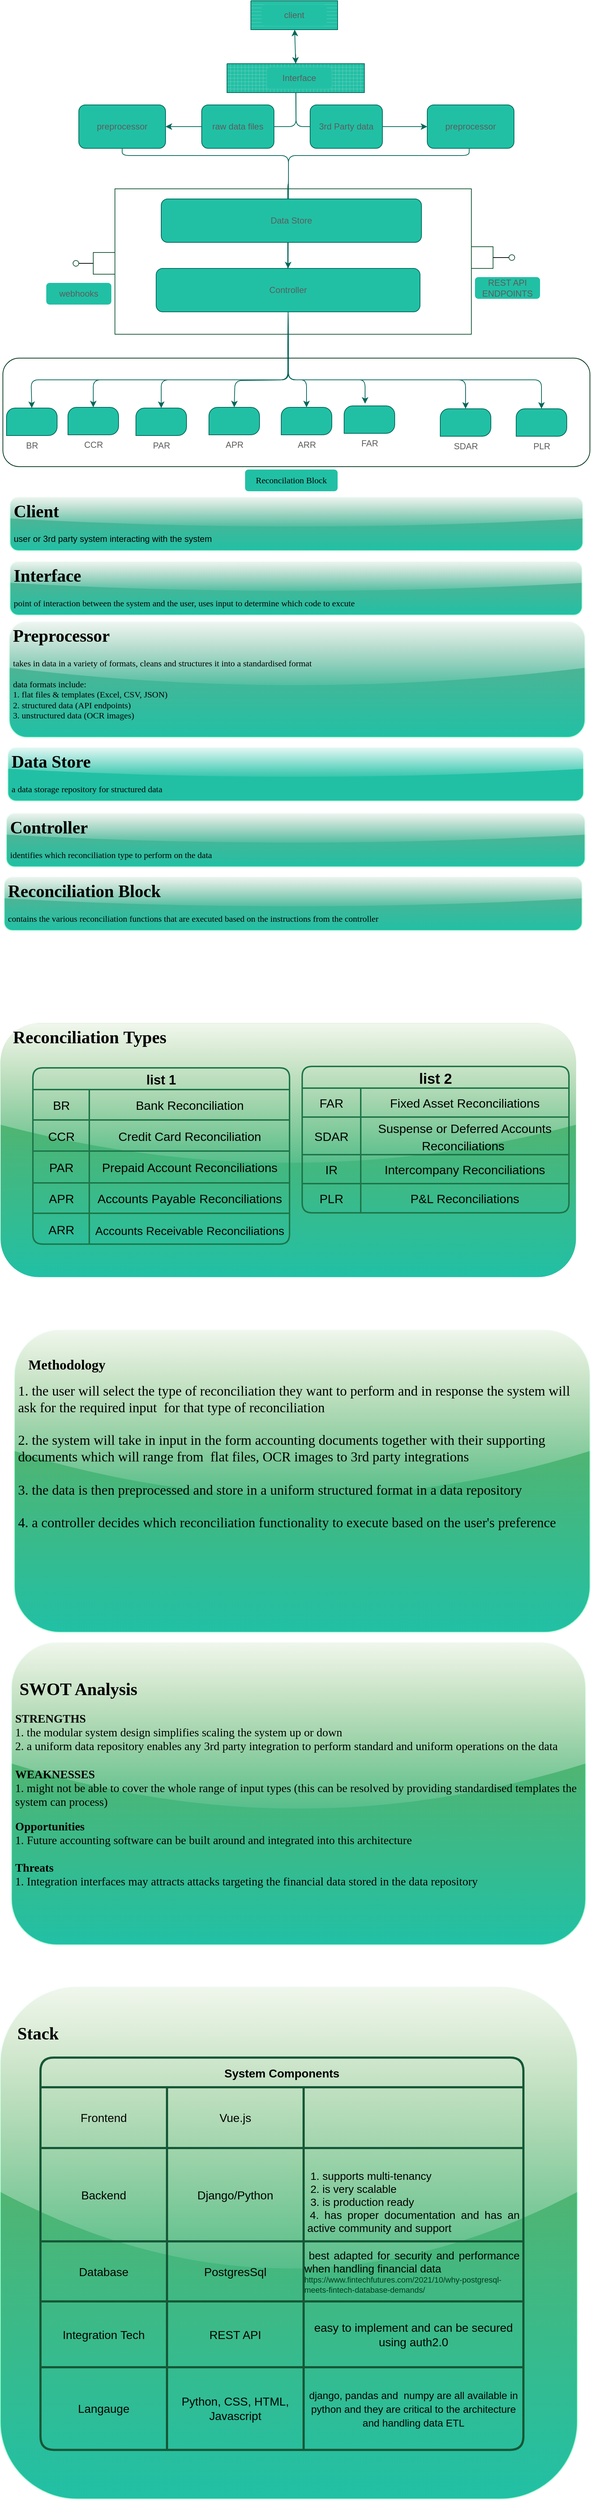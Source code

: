 <mxfile version="20.4.0" type="github">
  <diagram id="MJwkfEtgSg1j0Z405Uzi" name="Page-1">
    <mxGraphModel dx="1261" dy="817" grid="0" gridSize="10" guides="1" tooltips="1" connect="1" arrows="1" fold="1" page="1" pageScale="1" pageWidth="850" pageHeight="1100" math="0" shadow="0">
      <root>
        <mxCell id="0" />
        <mxCell id="1" parent="0" />
        <mxCell id="4jskNQ4E7oJ_48yyBlz4-1" value="" style="edgeStyle=orthogonalEdgeStyle;startArrow=none;endArrow=none;rounded=1;targetPortConstraint=eastwest;sourcePortConstraint=northsouth;strokeColor=#006658;fontColor=#5C5C5C;" parent="1" target="4jskNQ4E7oJ_48yyBlz4-3" edge="1">
          <mxGeometry relative="1" as="geometry">
            <mxPoint x="416" y="90" as="sourcePoint" />
          </mxGeometry>
        </mxCell>
        <mxCell id="4jskNQ4E7oJ_48yyBlz4-2" value="" style="edgeStyle=orthogonalEdgeStyle;startArrow=none;endArrow=none;rounded=1;targetPortConstraint=eastwest;sourcePortConstraint=northsouth;strokeColor=#006658;fontColor=#5C5C5C;" parent="1" target="4jskNQ4E7oJ_48yyBlz4-4" edge="1">
          <mxGeometry relative="1" as="geometry">
            <mxPoint x="416" y="90" as="sourcePoint" />
          </mxGeometry>
        </mxCell>
        <mxCell id="4jskNQ4E7oJ_48yyBlz4-8" value="" style="edgeStyle=orthogonalEdgeStyle;rounded=1;orthogonalLoop=1;jettySize=auto;html=1;strokeColor=#006658;fontColor=#5C5C5C;" parent="1" source="4jskNQ4E7oJ_48yyBlz4-3" target="4jskNQ4E7oJ_48yyBlz4-7" edge="1">
          <mxGeometry relative="1" as="geometry" />
        </mxCell>
        <mxCell id="4jskNQ4E7oJ_48yyBlz4-3" value="raw data files" style="whiteSpace=wrap;html=1;align=center;verticalAlign=middle;treeFolding=1;treeMoving=1;fillColor=#21C0A5;strokeColor=#006658;fontColor=#5C5C5C;rounded=1;" parent="1" vertex="1">
          <mxGeometry x="286" y="160" width="100" height="60" as="geometry" />
        </mxCell>
        <mxCell id="4jskNQ4E7oJ_48yyBlz4-6" value="" style="edgeStyle=orthogonalEdgeStyle;rounded=1;orthogonalLoop=1;jettySize=auto;html=1;strokeColor=#006658;fontColor=#5C5C5C;" parent="1" source="4jskNQ4E7oJ_48yyBlz4-4" target="4jskNQ4E7oJ_48yyBlz4-5" edge="1">
          <mxGeometry relative="1" as="geometry" />
        </mxCell>
        <mxCell id="4jskNQ4E7oJ_48yyBlz4-4" value="3rd Party data" style="whiteSpace=wrap;html=1;align=center;verticalAlign=middle;treeFolding=1;treeMoving=1;fillColor=#21C0A5;strokeColor=#006658;fontColor=#5C5C5C;rounded=1;" parent="1" vertex="1">
          <mxGeometry x="436" y="160" width="100" height="60" as="geometry" />
        </mxCell>
        <mxCell id="4jskNQ4E7oJ_48yyBlz4-12" value="" style="edgeStyle=orthogonalEdgeStyle;rounded=1;orthogonalLoop=1;jettySize=auto;html=1;entryX=0.5;entryY=0;entryDx=0;entryDy=0;strokeColor=#006658;fontColor=#5C5C5C;" parent="1" source="4jskNQ4E7oJ_48yyBlz4-5" target="4jskNQ4E7oJ_48yyBlz4-14" edge="1">
          <mxGeometry relative="1" as="geometry">
            <mxPoint x="616" y="280" as="targetPoint" />
            <Array as="points">
              <mxPoint x="656" y="230" />
              <mxPoint x="406" y="230" />
              <mxPoint x="406" y="270" />
            </Array>
          </mxGeometry>
        </mxCell>
        <mxCell id="4jskNQ4E7oJ_48yyBlz4-5" value="preprocessor" style="whiteSpace=wrap;html=1;fillColor=#21C0A5;strokeColor=#006658;fontColor=#5C5C5C;rounded=1;" parent="1" vertex="1">
          <mxGeometry x="598" y="160" width="120" height="60" as="geometry" />
        </mxCell>
        <mxCell id="4jskNQ4E7oJ_48yyBlz4-10" value="" style="edgeStyle=orthogonalEdgeStyle;rounded=1;orthogonalLoop=1;jettySize=auto;html=1;entryX=0.5;entryY=0;entryDx=0;entryDy=0;strokeColor=#006658;fontColor=#5C5C5C;" parent="1" edge="1">
          <mxGeometry relative="1" as="geometry">
            <mxPoint x="176" y="220" as="sourcePoint" />
            <mxPoint x="405" y="407" as="targetPoint" />
            <Array as="points">
              <mxPoint x="176" y="230" />
              <mxPoint x="406" y="230" />
              <mxPoint x="406" y="270" />
              <mxPoint x="405" y="270" />
            </Array>
          </mxGeometry>
        </mxCell>
        <mxCell id="4jskNQ4E7oJ_48yyBlz4-7" value="preprocessor" style="whiteSpace=wrap;html=1;fillColor=#21C0A5;strokeColor=#006658;fontColor=#5C5C5C;rounded=1;" parent="1" vertex="1">
          <mxGeometry x="116" y="160" width="120" height="60" as="geometry" />
        </mxCell>
        <mxCell id="4jskNQ4E7oJ_48yyBlz4-9" value="Data Store" style="whiteSpace=wrap;html=1;fillColor=#21C0A5;strokeColor=#006658;fontColor=#5C5C5C;rounded=1;" parent="1" vertex="1">
          <mxGeometry x="230" y="290" width="360" height="60" as="geometry" />
        </mxCell>
        <mxCell id="4jskNQ4E7oJ_48yyBlz4-14" value="Controller" style="whiteSpace=wrap;html=1;fillColor=#21C0A5;strokeColor=#006658;fontColor=#5C5C5C;rounded=1;" parent="1" vertex="1">
          <mxGeometry x="223" y="386" width="365" height="60" as="geometry" />
        </mxCell>
        <mxCell id="4jskNQ4E7oJ_48yyBlz4-16" value="CCR" style="verticalLabelPosition=bottom;verticalAlign=top;html=1;shape=mxgraph.basic.three_corner_round_rect;dx=6;fillColor=#21C0A5;strokeColor=#006658;fontColor=#5C5C5C;rounded=1;" parent="1" vertex="1">
          <mxGeometry x="101" y="578" width="70" height="38" as="geometry" />
        </mxCell>
        <mxCell id="4jskNQ4E7oJ_48yyBlz4-22" value="PLR" style="verticalLabelPosition=bottom;verticalAlign=top;html=1;shape=mxgraph.basic.three_corner_round_rect;dx=6;fillColor=#21C0A5;strokeColor=#006658;fontColor=#5C5C5C;rounded=1;" parent="1" vertex="1">
          <mxGeometry x="721" y="580" width="70" height="38" as="geometry" />
        </mxCell>
        <mxCell id="4jskNQ4E7oJ_48yyBlz4-23" value="BR" style="verticalLabelPosition=bottom;verticalAlign=top;html=1;shape=mxgraph.basic.three_corner_round_rect;dx=6;fillColor=#21C0A5;strokeColor=#006658;fontColor=#5C5C5C;rounded=1;" parent="1" vertex="1">
          <mxGeometry x="16" y="579" width="70" height="38" as="geometry" />
        </mxCell>
        <mxCell id="4jskNQ4E7oJ_48yyBlz4-24" value="SDAR" style="verticalLabelPosition=bottom;verticalAlign=top;html=1;shape=mxgraph.basic.three_corner_round_rect;dx=6;fillColor=#21C0A5;strokeColor=#006658;fontColor=#5C5C5C;rounded=1;" parent="1" vertex="1">
          <mxGeometry x="616" y="580" width="70" height="38" as="geometry" />
        </mxCell>
        <mxCell id="4jskNQ4E7oJ_48yyBlz4-25" value="PAR" style="verticalLabelPosition=bottom;verticalAlign=top;html=1;shape=mxgraph.basic.three_corner_round_rect;dx=6;fillColor=#21C0A5;strokeColor=#006658;fontColor=#5C5C5C;rounded=1;" parent="1" vertex="1">
          <mxGeometry x="195" y="579" width="70" height="38" as="geometry" />
        </mxCell>
        <mxCell id="4jskNQ4E7oJ_48yyBlz4-26" value="APR" style="verticalLabelPosition=bottom;verticalAlign=top;html=1;shape=mxgraph.basic.three_corner_round_rect;dx=6;fillColor=#21C0A5;strokeColor=#006658;fontColor=#5C5C5C;rounded=1;" parent="1" vertex="1">
          <mxGeometry x="296" y="578" width="70" height="38" as="geometry" />
        </mxCell>
        <mxCell id="4jskNQ4E7oJ_48yyBlz4-27" value="ARR" style="verticalLabelPosition=bottom;verticalAlign=top;html=1;shape=mxgraph.basic.three_corner_round_rect;dx=6;fillColor=#21C0A5;strokeColor=#006658;fontColor=#5C5C5C;rounded=1;" parent="1" vertex="1">
          <mxGeometry x="396" y="578" width="70" height="38" as="geometry" />
        </mxCell>
        <mxCell id="4jskNQ4E7oJ_48yyBlz4-28" value="FAR" style="verticalLabelPosition=bottom;verticalAlign=top;html=1;shape=mxgraph.basic.three_corner_round_rect;dx=6;fillColor=#21C0A5;strokeColor=#006658;fontColor=#5C5C5C;rounded=1;" parent="1" vertex="1">
          <mxGeometry x="483" y="576" width="70" height="38" as="geometry" />
        </mxCell>
        <mxCell id="4jskNQ4E7oJ_48yyBlz4-31" value="" style="verticalLabelPosition=bottom;verticalAlign=top;html=1;shape=mxgraph.basic.patternFillRect;fillStyle=grid;step=5;fillStrokeWidth=0.2;fillStrokeColor=#dddddd;fillColor=#21C0A5;strokeColor=#006658;rounded=1;fontColor=#5C5C5C;gradientColor=none;" parent="1" vertex="1">
          <mxGeometry x="321" y="103" width="190" height="40" as="geometry" />
        </mxCell>
        <mxCell id="4jskNQ4E7oJ_48yyBlz4-32" value="Interface" style="text;html=1;strokeColor=none;fillColor=#21C0A5;align=center;verticalAlign=middle;whiteSpace=wrap;rounded=1;fontColor=#5C5C5C;" parent="1" vertex="1">
          <mxGeometry x="376" y="108" width="90" height="30" as="geometry" />
        </mxCell>
        <mxCell id="4jskNQ4E7oJ_48yyBlz4-33" value="" style="verticalLabelPosition=bottom;verticalAlign=top;html=1;shape=mxgraph.basic.patternFillRect;fillStyle=hor;step=5;fillStrokeWidth=0.2;fillStrokeColor=#dddddd;fillColor=#21C0A5;strokeColor=#006658;fontColor=#5C5C5C;rounded=1;" parent="1" vertex="1">
          <mxGeometry x="354" y="16" width="120" height="40" as="geometry" />
        </mxCell>
        <mxCell id="4jskNQ4E7oJ_48yyBlz4-34" value="" style="endArrow=classic;startArrow=classic;html=1;rounded=1;exitX=0.5;exitY=0;exitDx=0;exitDy=0;exitPerimeter=0;strokeColor=#006658;fontColor=#5C5C5C;" parent="1" source="4jskNQ4E7oJ_48yyBlz4-31" target="4jskNQ4E7oJ_48yyBlz4-33" edge="1">
          <mxGeometry width="50" height="50" relative="1" as="geometry">
            <mxPoint x="476" y="40" as="sourcePoint" />
            <mxPoint x="526" y="-10" as="targetPoint" />
          </mxGeometry>
        </mxCell>
        <mxCell id="4jskNQ4E7oJ_48yyBlz4-35" value="client" style="text;html=1;strokeColor=none;fillColor=#21C0A5;align=center;verticalAlign=middle;whiteSpace=wrap;rounded=1;fontColor=#5C5C5C;" parent="1" vertex="1">
          <mxGeometry x="369" y="21" width="90" height="30" as="geometry" />
        </mxCell>
        <mxCell id="4jskNQ4E7oJ_48yyBlz4-40" value="" style="endArrow=classic;html=1;rounded=1;entryX=0.5;entryY=0;entryDx=0;entryDy=0;entryPerimeter=0;exitX=0.5;exitY=1;exitDx=0;exitDy=0;strokeColor=#006658;fontColor=#5C5C5C;" parent="1" source="4jskNQ4E7oJ_48yyBlz4-14" target="4jskNQ4E7oJ_48yyBlz4-27" edge="1">
          <mxGeometry width="50" height="50" relative="1" as="geometry">
            <mxPoint x="406" y="500" as="sourcePoint" />
            <mxPoint x="436" y="578" as="targetPoint" />
            <Array as="points">
              <mxPoint x="406" y="540" />
              <mxPoint x="431" y="540" />
            </Array>
          </mxGeometry>
        </mxCell>
        <mxCell id="4jskNQ4E7oJ_48yyBlz4-45" value="" style="endArrow=classic;html=1;rounded=1;exitX=0.5;exitY=1;exitDx=0;exitDy=0;entryX=0.5;entryY=0;entryDx=0;entryDy=0;entryPerimeter=0;strokeColor=#006658;fontColor=#5C5C5C;" parent="1" source="4jskNQ4E7oJ_48yyBlz4-14" target="4jskNQ4E7oJ_48yyBlz4-26" edge="1">
          <mxGeometry width="50" height="50" relative="1" as="geometry">
            <mxPoint x="306" y="431" as="sourcePoint" />
            <mxPoint x="332" y="570" as="targetPoint" />
            <Array as="points">
              <mxPoint x="405" y="540" />
              <mxPoint x="332" y="541" />
            </Array>
          </mxGeometry>
        </mxCell>
        <mxCell id="4jskNQ4E7oJ_48yyBlz4-46" value="" style="endArrow=classic;html=1;rounded=1;entryX=0.5;entryY=0;entryDx=0;entryDy=0;entryPerimeter=0;exitX=0.5;exitY=1;exitDx=0;exitDy=0;strokeColor=#006658;fontColor=#5C5C5C;" parent="1" source="4jskNQ4E7oJ_48yyBlz4-14" target="4jskNQ4E7oJ_48yyBlz4-25" edge="1">
          <mxGeometry width="50" height="50" relative="1" as="geometry">
            <mxPoint x="226" y="540" as="sourcePoint" />
            <mxPoint x="276" y="490" as="targetPoint" />
            <Array as="points">
              <mxPoint x="406" y="540" />
              <mxPoint x="230" y="540" />
            </Array>
          </mxGeometry>
        </mxCell>
        <mxCell id="4jskNQ4E7oJ_48yyBlz4-47" value="" style="endArrow=classic;html=1;rounded=1;entryX=0.414;entryY=-0.079;entryDx=0;entryDy=0;entryPerimeter=0;exitX=0.5;exitY=1;exitDx=0;exitDy=0;strokeColor=#006658;fontColor=#5C5C5C;" parent="1" source="4jskNQ4E7oJ_48yyBlz4-14" target="4jskNQ4E7oJ_48yyBlz4-28" edge="1">
          <mxGeometry width="50" height="50" relative="1" as="geometry">
            <mxPoint x="486" y="430" as="sourcePoint" />
            <mxPoint x="512" y="578" as="targetPoint" />
            <Array as="points">
              <mxPoint x="405" y="500" />
              <mxPoint x="406" y="540" />
              <mxPoint x="487" y="540" />
              <mxPoint x="512" y="540" />
            </Array>
          </mxGeometry>
        </mxCell>
        <mxCell id="4jskNQ4E7oJ_48yyBlz4-49" value="" style="endArrow=classic;html=1;rounded=1;entryX=0.5;entryY=0;entryDx=0;entryDy=0;entryPerimeter=0;exitX=0.5;exitY=1;exitDx=0;exitDy=0;strokeColor=#006658;fontColor=#5C5C5C;" parent="1" source="4jskNQ4E7oJ_48yyBlz4-14" target="4jskNQ4E7oJ_48yyBlz4-24" edge="1">
          <mxGeometry width="50" height="50" relative="1" as="geometry">
            <mxPoint x="456" y="460" as="sourcePoint" />
            <mxPoint x="642.98" y="572.998" as="targetPoint" />
            <Array as="points">
              <mxPoint x="406" y="540" />
              <mxPoint x="618" y="540" />
              <mxPoint x="651" y="540" />
            </Array>
          </mxGeometry>
        </mxCell>
        <mxCell id="4jskNQ4E7oJ_48yyBlz4-50" value="" style="endArrow=classic;html=1;rounded=1;entryX=0.5;entryY=0;entryDx=0;entryDy=0;entryPerimeter=0;exitX=0.5;exitY=1;exitDx=0;exitDy=0;strokeColor=#006658;fontColor=#5C5C5C;" parent="1" source="4jskNQ4E7oJ_48yyBlz4-14" target="4jskNQ4E7oJ_48yyBlz4-22" edge="1">
          <mxGeometry width="50" height="50" relative="1" as="geometry">
            <mxPoint x="416" y="440" as="sourcePoint" />
            <mxPoint x="755" y="570" as="targetPoint" />
            <Array as="points">
              <mxPoint x="406" y="540" />
              <mxPoint x="756" y="540" />
            </Array>
          </mxGeometry>
        </mxCell>
        <mxCell id="4jskNQ4E7oJ_48yyBlz4-51" value="" style="endArrow=classic;html=1;rounded=1;exitX=0.5;exitY=1;exitDx=0;exitDy=0;entryX=0.5;entryY=0;entryDx=0;entryDy=0;entryPerimeter=0;strokeColor=#006658;fontColor=#5C5C5C;" parent="1" source="4jskNQ4E7oJ_48yyBlz4-14" target="4jskNQ4E7oJ_48yyBlz4-16" edge="1">
          <mxGeometry width="50" height="50" relative="1" as="geometry">
            <mxPoint x="311" y="427" as="sourcePoint" />
            <mxPoint x="136" y="570" as="targetPoint" />
            <Array as="points">
              <mxPoint x="406" y="540" />
              <mxPoint x="136" y="540" />
            </Array>
          </mxGeometry>
        </mxCell>
        <mxCell id="4jskNQ4E7oJ_48yyBlz4-52" value="" style="endArrow=classic;html=1;rounded=1;exitX=0.5;exitY=1;exitDx=0;exitDy=0;entryX=0.5;entryY=0;entryDx=0;entryDy=0;entryPerimeter=0;strokeColor=#006658;fontColor=#5C5C5C;" parent="1" source="4jskNQ4E7oJ_48yyBlz4-14" target="4jskNQ4E7oJ_48yyBlz4-23" edge="1">
          <mxGeometry width="50" height="50" relative="1" as="geometry">
            <mxPoint x="310" y="420" as="sourcePoint" />
            <mxPoint x="41" y="570" as="targetPoint" />
            <Array as="points">
              <mxPoint x="406" y="540" />
              <mxPoint x="50" y="540" />
            </Array>
          </mxGeometry>
        </mxCell>
        <mxCell id="FZ6_aIcm-3CUiIcY_52n-1" value="&lt;h1&gt;&lt;font face=&quot;Verdana&quot;&gt;Client&lt;/font&gt;&lt;/h1&gt;&lt;div&gt;user or 3rd party system interacting with the system&lt;/div&gt;" style="text;html=1;strokeColor=#99FFCC;fillColor=#68AD8B;spacing=5;spacingTop=-20;whiteSpace=wrap;overflow=hidden;rounded=1;glass=1;gradientColor=#21C0A5;" parent="1" vertex="1">
          <mxGeometry x="21" y="702" width="792" height="74" as="geometry" />
        </mxCell>
        <mxCell id="FZ6_aIcm-3CUiIcY_52n-2" value="&lt;h1&gt;&lt;font face=&quot;Verdana&quot;&gt;Interface&lt;/font&gt;&lt;/h1&gt;&lt;div&gt;&lt;font face=&quot;Verdana&quot;&gt;point of interaction between the system and the user, uses input to determine which code to excute&amp;nbsp;&lt;/font&gt;&lt;/div&gt;" style="text;html=1;strokeColor=#99FFCC;fillColor=#68AD8B;spacing=5;spacingTop=-20;whiteSpace=wrap;overflow=hidden;rounded=1;glass=1;gradientColor=#21C0A5;" parent="1" vertex="1">
          <mxGeometry x="21" y="791" width="791" height="74" as="geometry" />
        </mxCell>
        <mxCell id="FZ6_aIcm-3CUiIcY_52n-3" value="&lt;h1&gt;&lt;font face=&quot;Verdana&quot;&gt;Preprocessor&lt;/font&gt;&lt;/h1&gt;&lt;div&gt;&lt;font face=&quot;Verdana&quot;&gt;takes in data in a variety of formats, cleans and structures it into a standardised format&lt;/font&gt;&lt;/div&gt;&lt;div&gt;&lt;font face=&quot;Verdana&quot;&gt;&lt;br&gt;&lt;/font&gt;&lt;/div&gt;&lt;div&gt;&lt;font face=&quot;Verdana&quot;&gt;data formats include:&lt;/font&gt;&lt;/div&gt;&lt;div&gt;&lt;font face=&quot;Verdana&quot;&gt;1. flat files &amp;amp; templates (Excel, CSV, JSON)&lt;/font&gt;&lt;/div&gt;&lt;div&gt;&lt;font face=&quot;Verdana&quot;&gt;2. structured data (API endpoints)&lt;/font&gt;&lt;/div&gt;&lt;div&gt;&lt;font face=&quot;Verdana&quot;&gt;3. unstructured data (OCR images)&lt;/font&gt;&lt;/div&gt;" style="text;html=1;strokeColor=#99FFCC;fillColor=#68AD8B;spacing=5;spacingTop=-20;whiteSpace=wrap;overflow=hidden;rounded=1;glass=1;gradientColor=#21C0A5;" parent="1" vertex="1">
          <mxGeometry x="20" y="874" width="796" height="160" as="geometry" />
        </mxCell>
        <mxCell id="FZ6_aIcm-3CUiIcY_52n-4" value="&lt;h1&gt;&lt;font face=&quot;Verdana&quot;&gt;Data Store&lt;/font&gt;&lt;/h1&gt;&lt;div&gt;&lt;font face=&quot;Verdana&quot;&gt;a data storage repository for structured data&lt;/font&gt;&lt;/div&gt;" style="text;html=1;strokeColor=#99FFCC;fillColor=#21C0A5;spacing=5;spacingTop=-20;whiteSpace=wrap;overflow=hidden;rounded=1;glass=1;gradientColor=#21C0A5;" parent="1" vertex="1">
          <mxGeometry x="18" y="1048" width="796" height="74" as="geometry" />
        </mxCell>
        <mxCell id="FZ6_aIcm-3CUiIcY_52n-5" value="" style="rounded=1;whiteSpace=wrap;html=1;strokeColor=#00331A;fillColor=none;" parent="1" vertex="1">
          <mxGeometry x="11" y="510" width="812" height="150" as="geometry" />
        </mxCell>
        <mxCell id="FZ6_aIcm-3CUiIcY_52n-6" value="&lt;h1&gt;&lt;font face=&quot;Verdana&quot;&gt;Controller&lt;/font&gt;&lt;/h1&gt;&lt;div&gt;&lt;font face=&quot;Verdana&quot;&gt;identifies which reconciliation type to perform on the data&lt;/font&gt;&lt;/div&gt;" style="text;html=1;strokeColor=#99FFCC;fillColor=#68AD8B;spacing=5;spacingTop=-20;whiteSpace=wrap;overflow=hidden;rounded=1;glass=1;gradientColor=#21C0A5;" parent="1" vertex="1">
          <mxGeometry x="16" y="1139" width="800" height="74" as="geometry" />
        </mxCell>
        <mxCell id="FZ6_aIcm-3CUiIcY_52n-7" value="&lt;h1&gt;&lt;font face=&quot;Verdana&quot;&gt;Reconciliation Block&lt;br&gt;&lt;/font&gt;&lt;/h1&gt;&lt;div&gt;&lt;font face=&quot;Verdana&quot;&gt;contains the various reconciliation functions that are executed based on the instructions from the controller&lt;/font&gt;&lt;/div&gt;" style="text;html=1;strokeColor=#99FFCC;fillColor=#68AD8B;spacing=5;spacingTop=-20;whiteSpace=wrap;overflow=hidden;rounded=1;glass=1;gradientColor=#21C0A5;" parent="1" vertex="1">
          <mxGeometry x="13" y="1227" width="799" height="74" as="geometry" />
        </mxCell>
        <mxCell id="FZ6_aIcm-3CUiIcY_52n-9" value="&lt;font face=&quot;Verdana&quot;&gt;Reconcilation Block&lt;/font&gt;" style="text;html=1;strokeColor=none;fillColor=#21C0A5;align=center;verticalAlign=middle;whiteSpace=wrap;rounded=1;glass=0;gradientColor=none;" parent="1" vertex="1">
          <mxGeometry x="346" y="664" width="128" height="30" as="geometry" />
        </mxCell>
        <mxCell id="qBluRQiTsRizSbD5KhW7-1" value="&lt;h1 style=&quot;font-size: 19px;&quot;&gt;&lt;font style=&quot;font-size: 19px;&quot;&gt;&lt;font style=&quot;font-size: 19px;&quot; face=&quot;Verdana&quot;&gt;&amp;nbsp; &amp;nbsp; &amp;nbsp;&lt;/font&gt;&lt;/font&gt;&lt;/h1&gt;&lt;h1 style=&quot;font-size: 19px;&quot;&gt;&lt;font style=&quot;font-size: 19px;&quot;&gt;&lt;font style=&quot;font-size: 19px;&quot; face=&quot;Verdana&quot;&gt;&amp;nbsp; &amp;nbsp;Methodology&lt;/font&gt;&lt;br&gt;&lt;/font&gt;&lt;/h1&gt;&lt;div style=&quot;font-size: 19px;&quot;&gt;&lt;font style=&quot;font-size: 19px;&quot; face=&quot;Verdana&quot;&gt;1. the user will select the type of reconciliation they want to perform and in response the system will ask for the required input &lt;span style=&quot;white-space: pre;&quot;&gt;	&lt;/span&gt;for that type of reconciliation&amp;nbsp;&lt;/font&gt;&lt;/div&gt;&lt;div style=&quot;font-size: 19px;&quot;&gt;&lt;font style=&quot;font-size: 19px;&quot; face=&quot;Verdana&quot;&gt;&lt;br&gt;&lt;/font&gt;&lt;/div&gt;&lt;div style=&quot;font-size: 19px;&quot;&gt;&lt;font style=&quot;font-size: 19px;&quot; face=&quot;Verdana&quot;&gt;2. the system will take in input in the form accounting documents together with their supporting documents which will range from &lt;span style=&quot;white-space: pre;&quot;&gt;	&lt;/span&gt;flat files, OCR images to 3rd party integrations&lt;/font&gt;&lt;/div&gt;&lt;div style=&quot;font-size: 19px;&quot;&gt;&lt;font style=&quot;font-size: 19px;&quot; face=&quot;Verdana&quot;&gt;&lt;br&gt;&lt;/font&gt;&lt;/div&gt;&lt;div style=&quot;font-size: 19px;&quot;&gt;&lt;font style=&quot;font-size: 19px;&quot; face=&quot;Verdana&quot;&gt;3. the data is then preprocessed and store in a uniform structured format in a data repository&lt;/font&gt;&lt;/div&gt;&lt;div style=&quot;font-size: 19px;&quot;&gt;&lt;font style=&quot;font-size: 19px;&quot; face=&quot;Verdana&quot;&gt;&lt;br&gt;&lt;/font&gt;&lt;/div&gt;&lt;div style=&quot;font-size: 19px;&quot;&gt;&lt;font style=&quot;font-size: 19px;&quot; face=&quot;Verdana&quot;&gt;4. a controller decides which reconciliation functionality to execute based on the user&#39;s preference&lt;/font&gt;&lt;/div&gt;&lt;div style=&quot;font-size: 19px;&quot;&gt;&lt;font style=&quot;font-size: 19px;&quot; face=&quot;Verdana&quot;&gt;&lt;br&gt;&lt;/font&gt;&lt;/div&gt;&lt;div style=&quot;font-size: 19px;&quot;&gt;&lt;font style=&quot;font-size: 19px;&quot; face=&quot;Verdana&quot;&gt;&lt;br&gt;&lt;/font&gt;&lt;/div&gt;" style="text;html=1;strokeColor=#99FFCC;fillColor=#6FAD50;spacing=5;spacingTop=-20;whiteSpace=wrap;overflow=hidden;rounded=1;glass=1;gradientColor=#21C0A5;" vertex="1" parent="1">
          <mxGeometry x="27" y="1853" width="796" height="418" as="geometry" />
        </mxCell>
        <mxCell id="qBluRQiTsRizSbD5KhW7-3" value="" style="rounded=0;whiteSpace=wrap;html=1;fillColor=none;gradientColor=#27A164;strokeColor=#155736;" vertex="1" parent="1">
          <mxGeometry x="166" y="276" width="493" height="201" as="geometry" />
        </mxCell>
        <mxCell id="qBluRQiTsRizSbD5KhW7-5" value="" style="html=1;rounded=0;strokeColor=#155736;fillColor=none;gradientColor=#27A164;" vertex="1" parent="1">
          <mxGeometry x="136" y="364" width="30" height="30" as="geometry" />
        </mxCell>
        <mxCell id="qBluRQiTsRizSbD5KhW7-6" value="" style="endArrow=none;html=1;rounded=0;align=center;verticalAlign=top;endFill=0;labelBackgroundColor=none;endSize=2;" edge="1" source="qBluRQiTsRizSbD5KhW7-5" target="qBluRQiTsRizSbD5KhW7-7" parent="1">
          <mxGeometry relative="1" as="geometry" />
        </mxCell>
        <mxCell id="qBluRQiTsRizSbD5KhW7-7" value="" style="ellipse;html=1;fontSize=11;align=center;fillColor=none;points=[];aspect=fixed;resizable=0;verticalAlign=bottom;labelPosition=center;verticalLabelPosition=top;flipH=1;strokeColor=#155736;" vertex="1" parent="1">
          <mxGeometry x="108" y="375" width="8" height="8" as="geometry" />
        </mxCell>
        <mxCell id="qBluRQiTsRizSbD5KhW7-12" value="" style="html=1;rounded=0;strokeColor=#155736;fillColor=none;gradientColor=#27A164;" vertex="1" parent="1">
          <mxGeometry x="659" y="356" width="30" height="30" as="geometry" />
        </mxCell>
        <mxCell id="qBluRQiTsRizSbD5KhW7-13" value="" style="endArrow=none;html=1;rounded=0;align=center;verticalAlign=top;endFill=0;labelBackgroundColor=none;endSize=2;" edge="1" source="qBluRQiTsRizSbD5KhW7-12" target="qBluRQiTsRizSbD5KhW7-14" parent="1">
          <mxGeometry relative="1" as="geometry" />
        </mxCell>
        <mxCell id="qBluRQiTsRizSbD5KhW7-14" value="" style="ellipse;html=1;fontSize=11;align=center;fillColor=none;points=[];aspect=fixed;resizable=0;verticalAlign=bottom;labelPosition=center;verticalLabelPosition=top;flipH=1;strokeColor=#155736;" vertex="1" parent="1">
          <mxGeometry x="711" y="367" width="8" height="8" as="geometry" />
        </mxCell>
        <mxCell id="qBluRQiTsRizSbD5KhW7-15" value="webhooks" style="text;html=1;strokeColor=none;fillColor=#21C0A5;align=center;verticalAlign=middle;whiteSpace=wrap;rounded=1;fontColor=#5C5C5C;" vertex="1" parent="1">
          <mxGeometry x="71" y="406" width="90" height="30" as="geometry" />
        </mxCell>
        <mxCell id="qBluRQiTsRizSbD5KhW7-16" value="REST API ENDPOINTS" style="text;html=1;strokeColor=none;fillColor=#21C0A5;align=center;verticalAlign=middle;whiteSpace=wrap;rounded=1;fontColor=#5C5C5C;" vertex="1" parent="1">
          <mxGeometry x="664" y="398" width="90" height="30" as="geometry" />
        </mxCell>
        <mxCell id="qBluRQiTsRizSbD5KhW7-17" style="edgeStyle=orthogonalEdgeStyle;rounded=0;orthogonalLoop=1;jettySize=auto;html=1;exitX=0.5;exitY=1;exitDx=0;exitDy=0;" edge="1" parent="1" source="qBluRQiTsRizSbD5KhW7-1" target="qBluRQiTsRizSbD5KhW7-1">
          <mxGeometry relative="1" as="geometry" />
        </mxCell>
        <mxCell id="qBluRQiTsRizSbD5KhW7-18" value="&lt;h1&gt;&lt;font face=&quot;Verdana&quot;&gt;&lt;br&gt;&lt;/font&gt;&lt;/h1&gt;&lt;h1&gt;&lt;font face=&quot;Verdana&quot;&gt;&amp;nbsp;SWOT Analysis&lt;/font&gt;&lt;/h1&gt;&lt;div&gt;&lt;font size=&quot;1&quot; face=&quot;Verdana&quot;&gt;&lt;b style=&quot;font-size: 16px;&quot;&gt;STRENGTHS&lt;/b&gt;&lt;/font&gt;&lt;/div&gt;&lt;div&gt;&lt;font size=&quot;1&quot; face=&quot;Verdana&quot;&gt;&lt;span style=&quot;font-size: 16px;&quot;&gt;1. the modular system design&lt;/span&gt;&lt;b style=&quot;font-size: 16px;&quot;&gt;&amp;nbsp;&lt;/b&gt;&lt;span style=&quot;font-size: 16px;&quot;&gt;simplifies scaling the system up or down&lt;/span&gt;&lt;/font&gt;&lt;/div&gt;&lt;div&gt;&lt;font face=&quot;Verdana&quot;&gt;&lt;span style=&quot;font-size: 16px;&quot;&gt;2. a uniform data repository enables any 3rd party integration&amp;nbsp;to perform standard and uniform &lt;span style=&quot;&quot;&gt;	&lt;/span&gt;operations on the data&lt;/span&gt;&lt;/font&gt;&lt;/div&gt;&lt;div&gt;&lt;font face=&quot;Verdana&quot;&gt;&lt;span style=&quot;font-size: 16px;&quot;&gt;&lt;br&gt;&lt;/span&gt;&lt;/font&gt;&lt;/div&gt;&lt;div&gt;&lt;div&gt;&lt;font size=&quot;1&quot; face=&quot;Verdana&quot;&gt;&lt;b style=&quot;font-size: 16px;&quot;&gt;WEAKNESSES&lt;/b&gt;&lt;/font&gt;&lt;/div&gt;&lt;/div&gt;&lt;div&gt;&lt;font face=&quot;Verdana&quot;&gt;&lt;span style=&quot;font-size: 16px;&quot;&gt;1. might not be able to cover the whole range of input types (this can be resolved by providing standardised&amp;nbsp;templates the system can process)&lt;/span&gt;&lt;/font&gt;&lt;/div&gt;&lt;div&gt;&lt;br&gt;&lt;/div&gt;&lt;div&gt;&lt;font face=&quot;Verdana&quot;&gt;&lt;span style=&quot;font-size: 16px;&quot;&gt;&lt;b&gt;Opportunities&lt;/b&gt;&lt;/span&gt;&lt;/font&gt;&lt;br&gt;&lt;/div&gt;&lt;div&gt;&lt;font face=&quot;Verdana&quot;&gt;&lt;span style=&quot;font-size: 16px;&quot;&gt;1. Future accounting software can be built around and integrated&amp;nbsp;into this architecture&lt;/span&gt;&lt;/font&gt;&lt;/div&gt;&lt;div&gt;&lt;font size=&quot;1&quot; face=&quot;Verdana&quot;&gt;&lt;b style=&quot;font-size: 16px;&quot;&gt;&lt;br&gt;&lt;/b&gt;&lt;/font&gt;&lt;/div&gt;&lt;div&gt;&lt;b style=&quot;font-family: Verdana; font-size: 16px;&quot;&gt;Threats&lt;/b&gt;&lt;font face=&quot;Verdana&quot;&gt;&lt;br&gt;&lt;/font&gt;&lt;/div&gt;&lt;div&gt;&lt;font face=&quot;Verdana&quot;&gt;&lt;span style=&quot;font-size: 16px;&quot;&gt;1. Integration interfaces may attracts attacks targeting the financial data stored in the data repository&amp;nbsp;&lt;/span&gt;&lt;/font&gt;&lt;/div&gt;" style="text;html=1;strokeColor=#99FFCC;fillColor=#6FAD50;spacing=5;spacingTop=-20;whiteSpace=wrap;overflow=hidden;rounded=1;glass=1;gradientColor=#21C0A5;" vertex="1" parent="1">
          <mxGeometry x="23" y="2285" width="794" height="418" as="geometry" />
        </mxCell>
        <mxCell id="qBluRQiTsRizSbD5KhW7-19" value="&lt;h1&gt;&lt;font face=&quot;Verdana&quot;&gt;&lt;br&gt;&lt;/font&gt;&lt;/h1&gt;&lt;h1&gt;&lt;font face=&quot;Verdana&quot;&gt;&amp;nbsp; &amp;nbsp;Stack&lt;/font&gt;&lt;/h1&gt;&lt;div&gt;&lt;font face=&quot;Verdana&quot;&gt;&lt;br&gt;&lt;/font&gt;&lt;/div&gt;&lt;div&gt;&lt;br&gt;&lt;/div&gt;&lt;div&gt;&lt;font face=&quot;Verdana&quot;&gt;&lt;br&gt;&lt;/font&gt;&lt;/div&gt;" style="text;html=1;strokeColor=#99FFCC;fillColor=#6FAD50;spacing=5;spacingTop=-20;whiteSpace=wrap;overflow=hidden;rounded=1;glass=1;gradientColor=#21C0A5;" vertex="1" parent="1">
          <mxGeometry x="7.5" y="2761" width="798" height="708" as="geometry" />
        </mxCell>
        <mxCell id="qBluRQiTsRizSbD5KhW7-20" value="System Components" style="shape=table;startSize=41;container=1;collapsible=0;childLayout=tableLayout;fontStyle=1;align=center;strokeColor=#155736;fontSize=16;fontColor=#000000;fillColor=none;gradientColor=#21C0A5;strokeWidth=3;swimlaneFillColor=none;rounded=1;" vertex="1" parent="1">
          <mxGeometry x="63" y="2859" width="668" height="542.25" as="geometry" />
        </mxCell>
        <mxCell id="qBluRQiTsRizSbD5KhW7-21" value="" style="shape=tableRow;horizontal=0;startSize=0;swimlaneHead=0;swimlaneBody=0;top=0;left=0;bottom=0;right=0;collapsible=0;dropTarget=0;fillColor=none;points=[[0,0.5],[1,0.5]];portConstraint=eastwest;strokeColor=#155736;fontSize=16;fontColor=#F2F2F2;" vertex="1" parent="qBluRQiTsRizSbD5KhW7-20">
          <mxGeometry y="41" width="668" height="84" as="geometry" />
        </mxCell>
        <mxCell id="qBluRQiTsRizSbD5KhW7-22" value="&lt;font color=&quot;#000000&quot;&gt;Frontend&lt;/font&gt;" style="shape=partialRectangle;html=1;whiteSpace=wrap;connectable=0;fillColor=none;top=0;left=0;bottom=0;right=0;overflow=hidden;strokeColor=#155736;fontSize=16;fontColor=#F2F2F2;" vertex="1" parent="qBluRQiTsRizSbD5KhW7-21">
          <mxGeometry width="175" height="84" as="geometry">
            <mxRectangle width="175" height="84" as="alternateBounds" />
          </mxGeometry>
        </mxCell>
        <mxCell id="qBluRQiTsRizSbD5KhW7-23" value="&lt;font color=&quot;#000000&quot;&gt;Vue.js&lt;/font&gt;" style="shape=partialRectangle;html=1;whiteSpace=wrap;connectable=0;fillColor=none;top=0;left=0;bottom=0;right=0;overflow=hidden;strokeColor=#155736;fontSize=16;fontColor=#F2F2F2;" vertex="1" parent="qBluRQiTsRizSbD5KhW7-21">
          <mxGeometry x="175" width="189" height="84" as="geometry">
            <mxRectangle width="189" height="84" as="alternateBounds" />
          </mxGeometry>
        </mxCell>
        <mxCell id="qBluRQiTsRizSbD5KhW7-24" value="" style="shape=partialRectangle;html=1;whiteSpace=wrap;connectable=0;fillColor=none;top=0;left=0;bottom=0;right=0;overflow=hidden;strokeColor=#155736;fontSize=16;fontColor=#F2F2F2;" vertex="1" parent="qBluRQiTsRizSbD5KhW7-21">
          <mxGeometry x="364" width="304" height="84" as="geometry">
            <mxRectangle width="304" height="84" as="alternateBounds" />
          </mxGeometry>
        </mxCell>
        <mxCell id="qBluRQiTsRizSbD5KhW7-25" value="" style="shape=tableRow;horizontal=0;startSize=0;swimlaneHead=0;swimlaneBody=0;top=0;left=0;bottom=0;right=0;collapsible=0;dropTarget=0;fillColor=none;points=[[0,0.5],[1,0.5]];portConstraint=eastwest;strokeColor=#155736;fontSize=16;fontColor=#F2F2F2;" vertex="1" parent="qBluRQiTsRizSbD5KhW7-20">
          <mxGeometry y="125" width="668" height="129" as="geometry" />
        </mxCell>
        <mxCell id="qBluRQiTsRizSbD5KhW7-26" value="&lt;font color=&quot;#000000&quot;&gt;Backend&lt;/font&gt;" style="shape=partialRectangle;html=1;whiteSpace=wrap;connectable=0;fillColor=none;top=0;left=0;bottom=0;right=0;overflow=hidden;strokeColor=#000000;fontSize=16;fontColor=#F2F2F2;" vertex="1" parent="qBluRQiTsRizSbD5KhW7-25">
          <mxGeometry width="175" height="129" as="geometry">
            <mxRectangle width="175" height="129" as="alternateBounds" />
          </mxGeometry>
        </mxCell>
        <mxCell id="qBluRQiTsRizSbD5KhW7-27" value="&lt;font color=&quot;#000000&quot;&gt;Django/Python&lt;/font&gt;" style="shape=partialRectangle;html=1;whiteSpace=wrap;connectable=0;fillColor=none;top=0;left=0;bottom=0;right=0;overflow=hidden;strokeColor=#155736;fontSize=16;fontColor=#F2F2F2;" vertex="1" parent="qBluRQiTsRizSbD5KhW7-25">
          <mxGeometry x="175" width="189" height="129" as="geometry">
            <mxRectangle width="189" height="129" as="alternateBounds" />
          </mxGeometry>
        </mxCell>
        <mxCell id="qBluRQiTsRizSbD5KhW7-28" value="&lt;font style=&quot;font-size: 15px;&quot;&gt;&amp;nbsp;&lt;br&gt;&lt;/font&gt;&lt;div style=&quot;text-align: justify; font-size: 15px;&quot;&gt;&lt;span style=&quot;background-color: initial;&quot;&gt;&lt;font style=&quot;font-size: 15px;&quot; color=&quot;#000000&quot;&gt;&amp;nbsp; 1. supports multi-tenancy&lt;/font&gt;&lt;/span&gt;&lt;/div&gt;&lt;div style=&quot;text-align: justify; font-size: 15px;&quot;&gt;&lt;span style=&quot;background-color: initial;&quot;&gt;&lt;font style=&quot;font-size: 15px;&quot; color=&quot;#000000&quot;&gt;&amp;nbsp; 2. is very scalable&lt;/font&gt;&lt;/span&gt;&lt;/div&gt;&lt;div style=&quot;text-align: justify; font-size: 15px;&quot;&gt;&lt;span style=&quot;background-color: initial;&quot;&gt;&lt;font style=&quot;font-size: 15px;&quot; color=&quot;#000000&quot;&gt;&amp;nbsp; 3. is production ready&lt;/font&gt;&lt;/span&gt;&lt;/div&gt;&lt;div style=&quot;text-align: justify; font-size: 15px;&quot;&gt;&lt;span style=&quot;background-color: initial;&quot;&gt;&lt;font style=&quot;font-size: 15px;&quot; color=&quot;#000000&quot;&gt;&amp;nbsp;4. has proper documentation and has an&amp;nbsp; &amp;nbsp;active community and support&lt;/font&gt;&lt;/span&gt;&lt;/div&gt;" style="shape=partialRectangle;html=1;whiteSpace=wrap;connectable=0;fillColor=none;top=0;left=0;bottom=0;right=0;overflow=hidden;strokeColor=#155736;fontSize=16;fontColor=#F2F2F2;" vertex="1" parent="qBluRQiTsRizSbD5KhW7-25">
          <mxGeometry x="364" width="304" height="129" as="geometry">
            <mxRectangle width="304" height="129" as="alternateBounds" />
          </mxGeometry>
        </mxCell>
        <mxCell id="qBluRQiTsRizSbD5KhW7-39" style="shape=tableRow;horizontal=0;startSize=0;swimlaneHead=0;swimlaneBody=0;top=0;left=0;bottom=0;right=0;collapsible=0;dropTarget=0;fillColor=none;points=[[0,0.5],[1,0.5]];portConstraint=eastwest;strokeColor=#155736;fontSize=16;fontColor=#F2F2F2;" vertex="1" parent="qBluRQiTsRizSbD5KhW7-20">
          <mxGeometry y="254" width="668" height="83" as="geometry" />
        </mxCell>
        <mxCell id="qBluRQiTsRizSbD5KhW7-40" value="&lt;span style=&quot;color: rgb(0, 0, 0);&quot;&gt;Database&lt;/span&gt;" style="shape=partialRectangle;html=1;whiteSpace=wrap;connectable=0;fillColor=none;top=0;left=0;bottom=0;right=0;overflow=hidden;strokeColor=#155736;fontSize=16;fontColor=#F2F2F2;" vertex="1" parent="qBluRQiTsRizSbD5KhW7-39">
          <mxGeometry width="175" height="83" as="geometry">
            <mxRectangle width="175" height="83" as="alternateBounds" />
          </mxGeometry>
        </mxCell>
        <mxCell id="qBluRQiTsRizSbD5KhW7-41" value="&lt;font color=&quot;#000000&quot;&gt;PostgresSql&lt;/font&gt;" style="shape=partialRectangle;html=1;whiteSpace=wrap;connectable=0;fillColor=none;top=0;left=0;bottom=0;right=0;overflow=hidden;strokeColor=#155736;fontSize=16;fontColor=#F2F2F2;" vertex="1" parent="qBluRQiTsRizSbD5KhW7-39">
          <mxGeometry x="175" width="189" height="83" as="geometry">
            <mxRectangle width="189" height="83" as="alternateBounds" />
          </mxGeometry>
        </mxCell>
        <mxCell id="qBluRQiTsRizSbD5KhW7-42" value="&lt;div style=&quot;text-align: justify; font-size: 15px;&quot;&gt;&lt;span style=&quot;color: rgb(0, 0, 0); background-color: initial;&quot;&gt;&lt;font style=&quot;font-size: 15px;&quot;&gt;&amp;nbsp;best adapted for security and performance&amp;nbsp; when handling financial data&lt;/font&gt;&lt;/span&gt;&lt;/div&gt;&lt;font size=&quot;1&quot; color=&quot;#003b1d&quot; style=&quot;&quot;&gt;&lt;div style=&quot;text-align: justify;&quot;&gt;&lt;span style=&quot;background-color: initial; font-size: 11px;&quot;&gt;https://www.fintechfutures.com/2021/10/why-postgresql-meets-fintech-database-demands/&lt;/span&gt;&lt;/div&gt;&lt;/font&gt;" style="shape=partialRectangle;html=1;whiteSpace=wrap;connectable=0;fillColor=none;top=0;left=0;bottom=0;right=0;overflow=hidden;strokeColor=#155736;fontSize=16;fontColor=#F2F2F2;" vertex="1" parent="qBluRQiTsRizSbD5KhW7-39">
          <mxGeometry x="364" width="304" height="83" as="geometry">
            <mxRectangle width="304" height="83" as="alternateBounds" />
          </mxGeometry>
        </mxCell>
        <mxCell id="qBluRQiTsRizSbD5KhW7-47" style="shape=tableRow;horizontal=0;startSize=0;swimlaneHead=0;swimlaneBody=0;top=0;left=0;bottom=0;right=0;collapsible=0;dropTarget=0;fillColor=none;points=[[0,0.5],[1,0.5]];portConstraint=eastwest;strokeColor=#155736;fontSize=16;fontColor=#F2F2F2;" vertex="1" parent="qBluRQiTsRizSbD5KhW7-20">
          <mxGeometry y="337" width="668" height="91" as="geometry" />
        </mxCell>
        <mxCell id="qBluRQiTsRizSbD5KhW7-48" value="&lt;span style=&quot;color: rgb(0, 0, 0);&quot;&gt;Integration Tech&lt;/span&gt;" style="shape=partialRectangle;html=1;whiteSpace=wrap;connectable=0;fillColor=none;top=0;left=0;bottom=0;right=0;overflow=hidden;strokeColor=#155736;fontSize=16;fontColor=#F2F2F2;" vertex="1" parent="qBluRQiTsRizSbD5KhW7-47">
          <mxGeometry width="175" height="91" as="geometry">
            <mxRectangle width="175" height="91" as="alternateBounds" />
          </mxGeometry>
        </mxCell>
        <mxCell id="qBluRQiTsRizSbD5KhW7-49" value="&lt;font color=&quot;#000000&quot;&gt;REST API&lt;/font&gt;" style="shape=partialRectangle;html=1;whiteSpace=wrap;connectable=0;fillColor=none;top=0;left=0;bottom=0;right=0;overflow=hidden;strokeColor=#155736;fontSize=16;fontColor=#F2F2F2;" vertex="1" parent="qBluRQiTsRizSbD5KhW7-47">
          <mxGeometry x="175" width="189" height="91" as="geometry">
            <mxRectangle width="189" height="91" as="alternateBounds" />
          </mxGeometry>
        </mxCell>
        <mxCell id="qBluRQiTsRizSbD5KhW7-50" value="&lt;font color=&quot;#000000&quot;&gt;easy to implement and can be secured using auth2.0&lt;/font&gt;" style="shape=partialRectangle;html=1;whiteSpace=wrap;connectable=0;fillColor=none;top=0;left=0;bottom=0;right=0;overflow=hidden;strokeColor=#155736;fontSize=16;fontColor=#F2F2F2;" vertex="1" parent="qBluRQiTsRizSbD5KhW7-47">
          <mxGeometry x="364" width="304" height="91" as="geometry">
            <mxRectangle width="304" height="91" as="alternateBounds" />
          </mxGeometry>
        </mxCell>
        <mxCell id="qBluRQiTsRizSbD5KhW7-43" style="shape=tableRow;horizontal=0;startSize=0;swimlaneHead=0;swimlaneBody=0;top=0;left=0;bottom=0;right=0;collapsible=0;dropTarget=0;fillColor=none;points=[[0,0.5],[1,0.5]];portConstraint=eastwest;strokeColor=#155736;fontSize=16;fontColor=#F2F2F2;" vertex="1" parent="qBluRQiTsRizSbD5KhW7-20">
          <mxGeometry y="428" width="668" height="114" as="geometry" />
        </mxCell>
        <mxCell id="qBluRQiTsRizSbD5KhW7-44" value="&lt;font color=&quot;#000000&quot;&gt;Langauge&lt;/font&gt;" style="shape=partialRectangle;html=1;whiteSpace=wrap;connectable=0;fillColor=none;top=0;left=0;bottom=0;right=0;overflow=hidden;strokeColor=#155736;fontSize=16;fontColor=#F2F2F2;" vertex="1" parent="qBluRQiTsRizSbD5KhW7-43">
          <mxGeometry width="175" height="114" as="geometry">
            <mxRectangle width="175" height="114" as="alternateBounds" />
          </mxGeometry>
        </mxCell>
        <mxCell id="qBluRQiTsRizSbD5KhW7-45" value="&lt;font color=&quot;#000000&quot;&gt;Python, CSS, HTML, Javascript&lt;/font&gt;" style="shape=partialRectangle;html=1;whiteSpace=wrap;connectable=0;fillColor=none;top=0;left=0;bottom=0;right=0;overflow=hidden;strokeColor=#155736;fontSize=16;fontColor=#F2F2F2;" vertex="1" parent="qBluRQiTsRizSbD5KhW7-43">
          <mxGeometry x="175" width="189" height="114" as="geometry">
            <mxRectangle width="189" height="114" as="alternateBounds" />
          </mxGeometry>
        </mxCell>
        <mxCell id="qBluRQiTsRizSbD5KhW7-46" value="&lt;font style=&quot;font-size: 14px;&quot; color=&quot;#000000&quot;&gt;django, pandas and&amp;nbsp; numpy are all available in python and they are critical to the architecture and handling data ETL&lt;/font&gt;" style="shape=partialRectangle;html=1;whiteSpace=wrap;connectable=0;fillColor=none;top=0;left=0;bottom=0;right=0;overflow=hidden;strokeColor=#155736;fontSize=16;fontColor=#F2F2F2;" vertex="1" parent="qBluRQiTsRizSbD5KhW7-43">
          <mxGeometry x="364" width="304" height="114" as="geometry">
            <mxRectangle width="304" height="114" as="alternateBounds" />
          </mxGeometry>
        </mxCell>
        <mxCell id="qBluRQiTsRizSbD5KhW7-51" value="&lt;h1&gt;&lt;font face=&quot;Verdana&quot;&gt;&amp;nbsp; Reconciliation&amp;nbsp;Types&lt;/font&gt;&lt;/h1&gt;&lt;div&gt;&lt;br&gt;&lt;/div&gt;" style="text;html=1;strokeColor=#99FFCC;fillColor=#6FAD50;spacing=5;spacingTop=-20;whiteSpace=wrap;overflow=hidden;rounded=1;glass=1;gradientColor=#21C0A5;strokeWidth=0;" vertex="1" parent="1">
          <mxGeometry x="7.5" y="1429" width="796" height="351" as="geometry" />
        </mxCell>
        <mxCell id="qBluRQiTsRizSbD5KhW7-88" value="list 1" style="shape=table;startSize=30;container=1;collapsible=0;childLayout=tableLayout;fontStyle=1;align=center;labelBackgroundColor=none;strokeColor=#1D7549;strokeWidth=2;fontSize=18;fontColor=none;fillColor=none;gradientColor=#21C0A5;rounded=1;" vertex="1" parent="1">
          <mxGeometry x="52.5" y="1491" width="355" height="243.667" as="geometry" />
        </mxCell>
        <mxCell id="qBluRQiTsRizSbD5KhW7-89" value="" style="shape=tableRow;horizontal=0;startSize=0;swimlaneHead=0;swimlaneBody=0;top=0;left=0;bottom=0;right=0;collapsible=0;dropTarget=0;fillColor=none;points=[[0,0.5],[1,0.5]];portConstraint=eastwest;labelBackgroundColor=none;strokeColor=#1D7549;strokeWidth=2;fontSize=20;fontColor=none;" vertex="1" parent="qBluRQiTsRizSbD5KhW7-88">
          <mxGeometry y="30" width="355" height="42" as="geometry" />
        </mxCell>
        <mxCell id="qBluRQiTsRizSbD5KhW7-90" value="&lt;font style=&quot;font-size: 17px;&quot;&gt;BR&lt;/font&gt;" style="shape=partialRectangle;html=1;whiteSpace=wrap;connectable=0;fillColor=none;top=0;left=0;bottom=0;right=0;overflow=hidden;labelBackgroundColor=none;strokeColor=#1D7549;strokeWidth=2;fontSize=20;fontColor=none;" vertex="1" parent="qBluRQiTsRizSbD5KhW7-89">
          <mxGeometry width="78" height="42" as="geometry">
            <mxRectangle width="78" height="42" as="alternateBounds" />
          </mxGeometry>
        </mxCell>
        <mxCell id="qBluRQiTsRizSbD5KhW7-91" value="&lt;font style=&quot;font-size: 17px;&quot;&gt;Bank Reconciliation&lt;/font&gt;" style="shape=partialRectangle;html=1;whiteSpace=wrap;connectable=0;fillColor=none;top=0;left=0;bottom=0;right=0;overflow=hidden;labelBackgroundColor=none;strokeColor=#1D7549;strokeWidth=2;fontSize=20;fontColor=none;" vertex="1" parent="qBluRQiTsRizSbD5KhW7-89">
          <mxGeometry x="78" width="277" height="42" as="geometry">
            <mxRectangle width="277" height="42" as="alternateBounds" />
          </mxGeometry>
        </mxCell>
        <mxCell id="qBluRQiTsRizSbD5KhW7-93" value="" style="shape=tableRow;horizontal=0;startSize=0;swimlaneHead=0;swimlaneBody=0;top=0;left=0;bottom=0;right=0;collapsible=0;dropTarget=0;fillColor=none;points=[[0,0.5],[1,0.5]];portConstraint=eastwest;labelBackgroundColor=none;strokeColor=#1D7549;strokeWidth=2;fontSize=20;fontColor=none;" vertex="1" parent="qBluRQiTsRizSbD5KhW7-88">
          <mxGeometry y="72" width="355" height="43" as="geometry" />
        </mxCell>
        <mxCell id="qBluRQiTsRizSbD5KhW7-94" value="&lt;font style=&quot;font-size: 17px;&quot;&gt;CCR&lt;/font&gt;" style="shape=partialRectangle;html=1;whiteSpace=wrap;connectable=0;fillColor=none;top=0;left=0;bottom=0;right=0;overflow=hidden;labelBackgroundColor=none;strokeColor=#1D7549;strokeWidth=2;fontSize=20;fontColor=none;" vertex="1" parent="qBluRQiTsRizSbD5KhW7-93">
          <mxGeometry width="78" height="43" as="geometry">
            <mxRectangle width="78" height="43" as="alternateBounds" />
          </mxGeometry>
        </mxCell>
        <mxCell id="qBluRQiTsRizSbD5KhW7-95" value="&lt;font style=&quot;font-size: 17px;&quot;&gt;Credit Card Reconciliation&lt;/font&gt;" style="shape=partialRectangle;html=1;whiteSpace=wrap;connectable=0;fillColor=none;top=0;left=0;bottom=0;right=0;overflow=hidden;labelBackgroundColor=none;strokeColor=#1D7549;strokeWidth=2;fontSize=20;fontColor=none;" vertex="1" parent="qBluRQiTsRizSbD5KhW7-93">
          <mxGeometry x="78" width="277" height="43" as="geometry">
            <mxRectangle width="277" height="43" as="alternateBounds" />
          </mxGeometry>
        </mxCell>
        <mxCell id="qBluRQiTsRizSbD5KhW7-103" style="shape=tableRow;horizontal=0;startSize=0;swimlaneHead=0;swimlaneBody=0;top=0;left=0;bottom=0;right=0;collapsible=0;dropTarget=0;fillColor=none;points=[[0,0.5],[1,0.5]];portConstraint=eastwest;labelBackgroundColor=none;strokeColor=#1D7549;strokeWidth=2;fontSize=20;fontColor=none;" vertex="1" parent="qBluRQiTsRizSbD5KhW7-88">
          <mxGeometry y="115" width="355" height="44" as="geometry" />
        </mxCell>
        <mxCell id="qBluRQiTsRizSbD5KhW7-104" value="&lt;font style=&quot;font-size: 17px;&quot;&gt;PAR&lt;/font&gt;" style="shape=partialRectangle;html=1;whiteSpace=wrap;connectable=0;fillColor=none;top=0;left=0;bottom=0;right=0;overflow=hidden;labelBackgroundColor=none;strokeColor=#1D7549;strokeWidth=2;fontSize=20;fontColor=none;" vertex="1" parent="qBluRQiTsRizSbD5KhW7-103">
          <mxGeometry width="78" height="44" as="geometry">
            <mxRectangle width="78" height="44" as="alternateBounds" />
          </mxGeometry>
        </mxCell>
        <mxCell id="qBluRQiTsRizSbD5KhW7-105" value="&lt;div style=&quot;&quot;&gt;&lt;span style=&quot;background-color: initial;&quot;&gt;&lt;font style=&quot;font-size: 17px;&quot;&gt;Prepaid Account Reconciliations&lt;/font&gt;&lt;/span&gt;&lt;/div&gt;" style="shape=partialRectangle;html=1;whiteSpace=wrap;connectable=0;fillColor=none;top=0;left=0;bottom=0;right=0;overflow=hidden;labelBackgroundColor=none;strokeColor=#1D7549;strokeWidth=2;fontSize=20;fontColor=none;align=center;" vertex="1" parent="qBluRQiTsRizSbD5KhW7-103">
          <mxGeometry x="78" width="277" height="44" as="geometry">
            <mxRectangle width="277" height="44" as="alternateBounds" />
          </mxGeometry>
        </mxCell>
        <mxCell id="qBluRQiTsRizSbD5KhW7-106" style="shape=tableRow;horizontal=0;startSize=0;swimlaneHead=0;swimlaneBody=0;top=0;left=0;bottom=0;right=0;collapsible=0;dropTarget=0;fillColor=none;points=[[0,0.5],[1,0.5]];portConstraint=eastwest;labelBackgroundColor=none;strokeColor=#1D7549;strokeWidth=2;fontSize=20;fontColor=none;" vertex="1" parent="qBluRQiTsRizSbD5KhW7-88">
          <mxGeometry y="159" width="355" height="42" as="geometry" />
        </mxCell>
        <mxCell id="qBluRQiTsRizSbD5KhW7-107" value="&lt;font style=&quot;font-size: 17px;&quot;&gt;APR&lt;/font&gt;" style="shape=partialRectangle;html=1;whiteSpace=wrap;connectable=0;fillColor=none;top=0;left=0;bottom=0;right=0;overflow=hidden;labelBackgroundColor=none;strokeColor=#1D7549;strokeWidth=2;fontSize=20;fontColor=none;" vertex="1" parent="qBluRQiTsRizSbD5KhW7-106">
          <mxGeometry width="78" height="42" as="geometry">
            <mxRectangle width="78" height="42" as="alternateBounds" />
          </mxGeometry>
        </mxCell>
        <mxCell id="qBluRQiTsRizSbD5KhW7-108" value="&lt;font style=&quot;font-size: 17px;&quot;&gt;Accounts Payable Reconciliations&lt;/font&gt;" style="shape=partialRectangle;html=1;whiteSpace=wrap;connectable=0;fillColor=none;top=0;left=0;bottom=0;right=0;overflow=hidden;labelBackgroundColor=none;strokeColor=#1D7549;strokeWidth=2;fontSize=20;fontColor=none;" vertex="1" parent="qBluRQiTsRizSbD5KhW7-106">
          <mxGeometry x="78" width="277" height="42" as="geometry">
            <mxRectangle width="277" height="42" as="alternateBounds" />
          </mxGeometry>
        </mxCell>
        <mxCell id="qBluRQiTsRizSbD5KhW7-109" style="shape=tableRow;horizontal=0;startSize=0;swimlaneHead=0;swimlaneBody=0;top=0;left=0;bottom=0;right=0;collapsible=0;dropTarget=0;fillColor=none;points=[[0,0.5],[1,0.5]];portConstraint=eastwest;labelBackgroundColor=none;strokeColor=#1D7549;strokeWidth=2;fontSize=20;fontColor=none;" vertex="1" parent="qBluRQiTsRizSbD5KhW7-88">
          <mxGeometry y="201" width="355" height="43" as="geometry" />
        </mxCell>
        <mxCell id="qBluRQiTsRizSbD5KhW7-110" value="&lt;font style=&quot;font-size: 17px;&quot;&gt;ARR&lt;/font&gt;" style="shape=partialRectangle;html=1;whiteSpace=wrap;connectable=0;fillColor=none;top=0;left=0;bottom=0;right=0;overflow=hidden;labelBackgroundColor=none;strokeColor=#1D7549;strokeWidth=2;fontSize=20;fontColor=none;" vertex="1" parent="qBluRQiTsRizSbD5KhW7-109">
          <mxGeometry width="78" height="43" as="geometry">
            <mxRectangle width="78" height="43" as="alternateBounds" />
          </mxGeometry>
        </mxCell>
        <mxCell id="qBluRQiTsRizSbD5KhW7-111" value="&lt;div style=&quot;text-align: left;&quot;&gt;&lt;span style=&quot;background-color: initial;&quot;&gt;&lt;font style=&quot;&quot;&gt;&lt;span style=&quot;font-size: 16px;&quot;&gt;Accounts Receivable&amp;nbsp;Reconciliations&lt;/span&gt;&lt;/font&gt;&lt;/span&gt;&lt;br&gt;&lt;/div&gt;" style="shape=partialRectangle;html=1;whiteSpace=wrap;connectable=0;fillColor=none;top=0;left=0;bottom=0;right=0;overflow=hidden;labelBackgroundColor=none;strokeColor=#1D7549;strokeWidth=2;fontSize=20;fontColor=none;" vertex="1" parent="qBluRQiTsRizSbD5KhW7-109">
          <mxGeometry x="78" width="277" height="43" as="geometry">
            <mxRectangle width="277" height="43" as="alternateBounds" />
          </mxGeometry>
        </mxCell>
        <mxCell id="qBluRQiTsRizSbD5KhW7-112" value="list 2" style="shape=table;startSize=30;container=1;collapsible=0;childLayout=tableLayout;fontStyle=1;align=center;labelBackgroundColor=none;strokeColor=#1D7549;strokeWidth=2;fontSize=20;fontColor=none;fillColor=none;gradientColor=#21C0A5;rounded=1;" vertex="1" parent="1">
          <mxGeometry x="425" y="1489" width="369" height="202.33" as="geometry" />
        </mxCell>
        <mxCell id="qBluRQiTsRizSbD5KhW7-113" value="" style="shape=tableRow;horizontal=0;startSize=0;swimlaneHead=0;swimlaneBody=0;top=0;left=0;bottom=0;right=0;collapsible=0;dropTarget=0;fillColor=none;points=[[0,0.5],[1,0.5]];portConstraint=eastwest;labelBackgroundColor=none;strokeColor=#1D7549;strokeWidth=2;fontSize=20;fontColor=none;" vertex="1" parent="qBluRQiTsRizSbD5KhW7-112">
          <mxGeometry y="30" width="369" height="40" as="geometry" />
        </mxCell>
        <mxCell id="qBluRQiTsRizSbD5KhW7-114" value="&lt;font style=&quot;font-size: 17px;&quot;&gt;FAR&lt;/font&gt;" style="shape=partialRectangle;html=1;whiteSpace=wrap;connectable=0;fillColor=none;top=0;left=0;bottom=0;right=0;overflow=hidden;labelBackgroundColor=none;strokeColor=#1D7549;strokeWidth=2;fontSize=20;fontColor=none;" vertex="1" parent="qBluRQiTsRizSbD5KhW7-113">
          <mxGeometry width="81" height="40" as="geometry">
            <mxRectangle width="81" height="40" as="alternateBounds" />
          </mxGeometry>
        </mxCell>
        <mxCell id="qBluRQiTsRizSbD5KhW7-115" value="&lt;font style=&quot;font-size: 17px;&quot;&gt;Fixed Asset Reconciliations&lt;/font&gt;" style="shape=partialRectangle;html=1;whiteSpace=wrap;connectable=0;fillColor=none;top=0;left=0;bottom=0;right=0;overflow=hidden;labelBackgroundColor=none;strokeColor=#1D7549;strokeWidth=2;fontSize=20;fontColor=none;" vertex="1" parent="qBluRQiTsRizSbD5KhW7-113">
          <mxGeometry x="81" width="288" height="40" as="geometry">
            <mxRectangle width="288" height="40" as="alternateBounds" />
          </mxGeometry>
        </mxCell>
        <mxCell id="qBluRQiTsRizSbD5KhW7-116" value="" style="shape=tableRow;horizontal=0;startSize=0;swimlaneHead=0;swimlaneBody=0;top=0;left=0;bottom=0;right=0;collapsible=0;dropTarget=0;fillColor=none;points=[[0,0.5],[1,0.5]];portConstraint=eastwest;labelBackgroundColor=none;strokeColor=#1D7549;strokeWidth=2;fontSize=20;fontColor=none;" vertex="1" parent="qBluRQiTsRizSbD5KhW7-112">
          <mxGeometry y="70" width="369" height="52" as="geometry" />
        </mxCell>
        <mxCell id="qBluRQiTsRizSbD5KhW7-117" value="&lt;span style=&quot;font-size: 17px;&quot;&gt;SDAR&lt;/span&gt;" style="shape=partialRectangle;html=1;whiteSpace=wrap;connectable=0;fillColor=none;top=0;left=0;bottom=0;right=0;overflow=hidden;labelBackgroundColor=none;strokeColor=#1D7549;strokeWidth=2;fontSize=20;fontColor=none;" vertex="1" parent="qBluRQiTsRizSbD5KhW7-116">
          <mxGeometry width="81" height="52" as="geometry">
            <mxRectangle width="81" height="52" as="alternateBounds" />
          </mxGeometry>
        </mxCell>
        <mxCell id="qBluRQiTsRizSbD5KhW7-118" value="&lt;font style=&quot;font-size: 17px;&quot;&gt;&lt;font style=&quot;font-size: 17px;&quot;&gt;Suspense or Deferred Accounts&lt;br&gt;Reconciliations&lt;/font&gt;&amp;nbsp;&lt;/font&gt;" style="shape=partialRectangle;html=1;whiteSpace=wrap;connectable=0;fillColor=none;top=0;left=0;bottom=0;right=0;overflow=hidden;labelBackgroundColor=none;strokeColor=#1D7549;strokeWidth=2;fontSize=20;fontColor=none;" vertex="1" parent="qBluRQiTsRizSbD5KhW7-116">
          <mxGeometry x="81" width="288" height="52" as="geometry">
            <mxRectangle width="288" height="52" as="alternateBounds" />
          </mxGeometry>
        </mxCell>
        <mxCell id="qBluRQiTsRizSbD5KhW7-119" style="shape=tableRow;horizontal=0;startSize=0;swimlaneHead=0;swimlaneBody=0;top=0;left=0;bottom=0;right=0;collapsible=0;dropTarget=0;fillColor=none;points=[[0,0.5],[1,0.5]];portConstraint=eastwest;labelBackgroundColor=none;strokeColor=#1D7549;strokeWidth=2;fontSize=20;fontColor=none;" vertex="1" parent="qBluRQiTsRizSbD5KhW7-112">
          <mxGeometry y="122" width="369" height="40" as="geometry" />
        </mxCell>
        <mxCell id="qBluRQiTsRizSbD5KhW7-120" value="&lt;span style=&quot;font-size: 17px;&quot;&gt;IR&lt;/span&gt;" style="shape=partialRectangle;html=1;whiteSpace=wrap;connectable=0;fillColor=none;top=0;left=0;bottom=0;right=0;overflow=hidden;labelBackgroundColor=none;strokeColor=#1D7549;strokeWidth=2;fontSize=20;fontColor=none;" vertex="1" parent="qBluRQiTsRizSbD5KhW7-119">
          <mxGeometry width="81" height="40" as="geometry">
            <mxRectangle width="81" height="40" as="alternateBounds" />
          </mxGeometry>
        </mxCell>
        <mxCell id="qBluRQiTsRizSbD5KhW7-121" value="&lt;div style=&quot;&quot;&gt;&lt;font style=&quot;font-size: 17px;&quot;&gt;Intercompany Reconciliations&lt;/font&gt;&lt;br&gt;&lt;/div&gt;" style="shape=partialRectangle;html=1;whiteSpace=wrap;connectable=0;fillColor=none;top=0;left=0;bottom=0;right=0;overflow=hidden;labelBackgroundColor=none;strokeColor=#1D7549;strokeWidth=2;fontSize=20;fontColor=none;align=center;" vertex="1" parent="qBluRQiTsRizSbD5KhW7-119">
          <mxGeometry x="81" width="288" height="40" as="geometry">
            <mxRectangle width="288" height="40" as="alternateBounds" />
          </mxGeometry>
        </mxCell>
        <mxCell id="qBluRQiTsRizSbD5KhW7-122" style="shape=tableRow;horizontal=0;startSize=0;swimlaneHead=0;swimlaneBody=0;top=0;left=0;bottom=0;right=0;collapsible=0;dropTarget=0;fillColor=none;points=[[0,0.5],[1,0.5]];portConstraint=eastwest;labelBackgroundColor=none;strokeColor=#1D7549;strokeWidth=2;fontSize=20;fontColor=none;" vertex="1" parent="qBluRQiTsRizSbD5KhW7-112">
          <mxGeometry y="162" width="369" height="40" as="geometry" />
        </mxCell>
        <mxCell id="qBluRQiTsRizSbD5KhW7-123" value="&lt;font style=&quot;font-size: 17px;&quot;&gt;PLR&lt;/font&gt;" style="shape=partialRectangle;html=1;whiteSpace=wrap;connectable=0;fillColor=none;top=0;left=0;bottom=0;right=0;overflow=hidden;labelBackgroundColor=none;strokeColor=#1D7549;strokeWidth=2;fontSize=20;fontColor=none;" vertex="1" parent="qBluRQiTsRizSbD5KhW7-122">
          <mxGeometry width="81" height="40" as="geometry">
            <mxRectangle width="81" height="40" as="alternateBounds" />
          </mxGeometry>
        </mxCell>
        <mxCell id="qBluRQiTsRizSbD5KhW7-124" value="&lt;font style=&quot;font-size: 17px;&quot;&gt;P&amp;amp;L Reconciliations&lt;/font&gt;" style="shape=partialRectangle;html=1;whiteSpace=wrap;connectable=0;fillColor=none;top=0;left=0;bottom=0;right=0;overflow=hidden;labelBackgroundColor=none;strokeColor=#1D7549;strokeWidth=2;fontSize=20;fontColor=none;" vertex="1" parent="qBluRQiTsRizSbD5KhW7-122">
          <mxGeometry x="81" width="288" height="40" as="geometry">
            <mxRectangle width="288" height="40" as="alternateBounds" />
          </mxGeometry>
        </mxCell>
      </root>
    </mxGraphModel>
  </diagram>
</mxfile>
